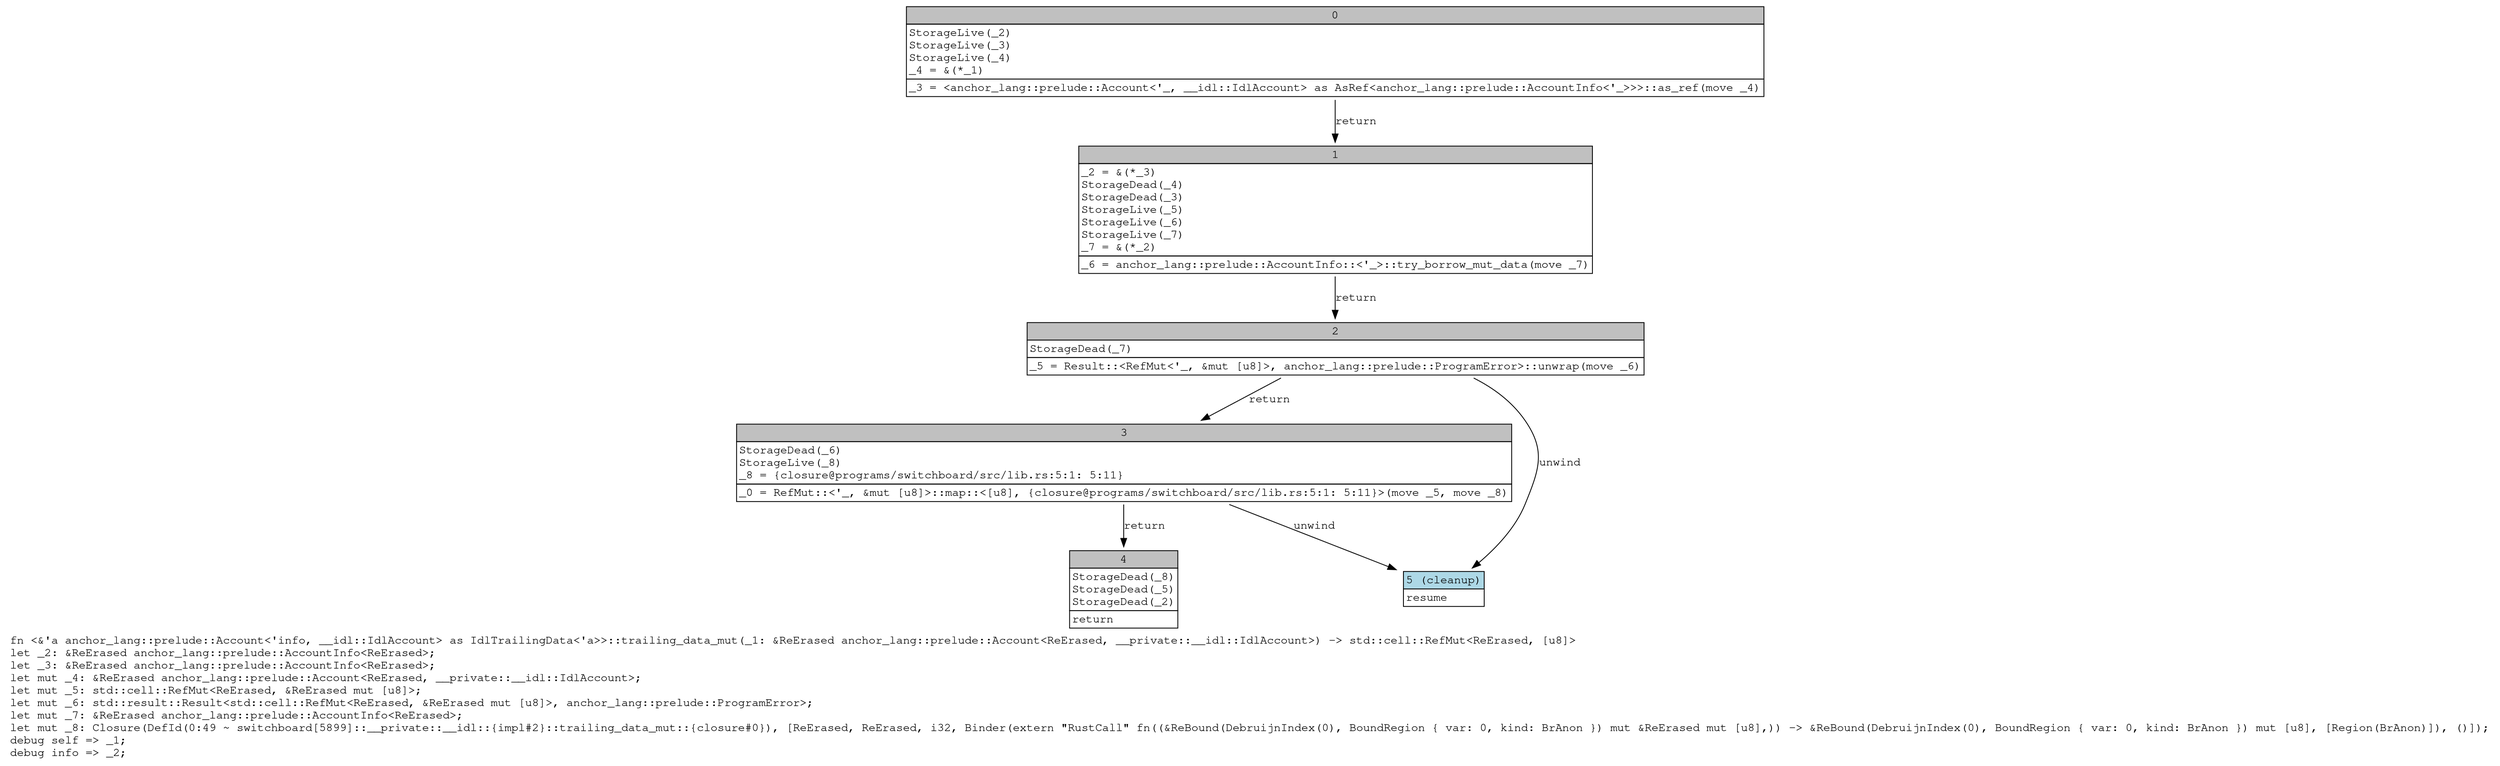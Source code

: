 digraph Mir_0_48 {
    graph [fontname="Courier, monospace"];
    node [fontname="Courier, monospace"];
    edge [fontname="Courier, monospace"];
    label=<fn &lt;&amp;'a anchor_lang::prelude::Account&lt;'info, __idl::IdlAccount&gt; as IdlTrailingData&lt;'a&gt;&gt;::trailing_data_mut(_1: &amp;ReErased anchor_lang::prelude::Account&lt;ReErased, __private::__idl::IdlAccount&gt;) -&gt; std::cell::RefMut&lt;ReErased, [u8]&gt;<br align="left"/>let _2: &amp;ReErased anchor_lang::prelude::AccountInfo&lt;ReErased&gt;;<br align="left"/>let _3: &amp;ReErased anchor_lang::prelude::AccountInfo&lt;ReErased&gt;;<br align="left"/>let mut _4: &amp;ReErased anchor_lang::prelude::Account&lt;ReErased, __private::__idl::IdlAccount&gt;;<br align="left"/>let mut _5: std::cell::RefMut&lt;ReErased, &amp;ReErased mut [u8]&gt;;<br align="left"/>let mut _6: std::result::Result&lt;std::cell::RefMut&lt;ReErased, &amp;ReErased mut [u8]&gt;, anchor_lang::prelude::ProgramError&gt;;<br align="left"/>let mut _7: &amp;ReErased anchor_lang::prelude::AccountInfo&lt;ReErased&gt;;<br align="left"/>let mut _8: Closure(DefId(0:49 ~ switchboard[5899]::__private::__idl::{impl#2}::trailing_data_mut::{closure#0}), [ReErased, ReErased, i32, Binder(extern &quot;RustCall&quot; fn((&amp;ReBound(DebruijnIndex(0), BoundRegion { var: 0, kind: BrAnon }) mut &amp;ReErased mut [u8],)) -&gt; &amp;ReBound(DebruijnIndex(0), BoundRegion { var: 0, kind: BrAnon }) mut [u8], [Region(BrAnon)]), ()]);<br align="left"/>debug self =&gt; _1;<br align="left"/>debug info =&gt; _2;<br align="left"/>>;
    bb0__0_48 [shape="none", label=<<table border="0" cellborder="1" cellspacing="0"><tr><td bgcolor="gray" align="center" colspan="1">0</td></tr><tr><td align="left" balign="left">StorageLive(_2)<br/>StorageLive(_3)<br/>StorageLive(_4)<br/>_4 = &amp;(*_1)<br/></td></tr><tr><td align="left">_3 = &lt;anchor_lang::prelude::Account&lt;'_, __idl::IdlAccount&gt; as AsRef&lt;anchor_lang::prelude::AccountInfo&lt;'_&gt;&gt;&gt;::as_ref(move _4)</td></tr></table>>];
    bb1__0_48 [shape="none", label=<<table border="0" cellborder="1" cellspacing="0"><tr><td bgcolor="gray" align="center" colspan="1">1</td></tr><tr><td align="left" balign="left">_2 = &amp;(*_3)<br/>StorageDead(_4)<br/>StorageDead(_3)<br/>StorageLive(_5)<br/>StorageLive(_6)<br/>StorageLive(_7)<br/>_7 = &amp;(*_2)<br/></td></tr><tr><td align="left">_6 = anchor_lang::prelude::AccountInfo::&lt;'_&gt;::try_borrow_mut_data(move _7)</td></tr></table>>];
    bb2__0_48 [shape="none", label=<<table border="0" cellborder="1" cellspacing="0"><tr><td bgcolor="gray" align="center" colspan="1">2</td></tr><tr><td align="left" balign="left">StorageDead(_7)<br/></td></tr><tr><td align="left">_5 = Result::&lt;RefMut&lt;'_, &amp;mut [u8]&gt;, anchor_lang::prelude::ProgramError&gt;::unwrap(move _6)</td></tr></table>>];
    bb3__0_48 [shape="none", label=<<table border="0" cellborder="1" cellspacing="0"><tr><td bgcolor="gray" align="center" colspan="1">3</td></tr><tr><td align="left" balign="left">StorageDead(_6)<br/>StorageLive(_8)<br/>_8 = {closure@programs/switchboard/src/lib.rs:5:1: 5:11}<br/></td></tr><tr><td align="left">_0 = RefMut::&lt;'_, &amp;mut [u8]&gt;::map::&lt;[u8], {closure@programs/switchboard/src/lib.rs:5:1: 5:11}&gt;(move _5, move _8)</td></tr></table>>];
    bb4__0_48 [shape="none", label=<<table border="0" cellborder="1" cellspacing="0"><tr><td bgcolor="gray" align="center" colspan="1">4</td></tr><tr><td align="left" balign="left">StorageDead(_8)<br/>StorageDead(_5)<br/>StorageDead(_2)<br/></td></tr><tr><td align="left">return</td></tr></table>>];
    bb5__0_48 [shape="none", label=<<table border="0" cellborder="1" cellspacing="0"><tr><td bgcolor="lightblue" align="center" colspan="1">5 (cleanup)</td></tr><tr><td align="left">resume</td></tr></table>>];
    bb0__0_48 -> bb1__0_48 [label="return"];
    bb1__0_48 -> bb2__0_48 [label="return"];
    bb2__0_48 -> bb3__0_48 [label="return"];
    bb2__0_48 -> bb5__0_48 [label="unwind"];
    bb3__0_48 -> bb4__0_48 [label="return"];
    bb3__0_48 -> bb5__0_48 [label="unwind"];
}
